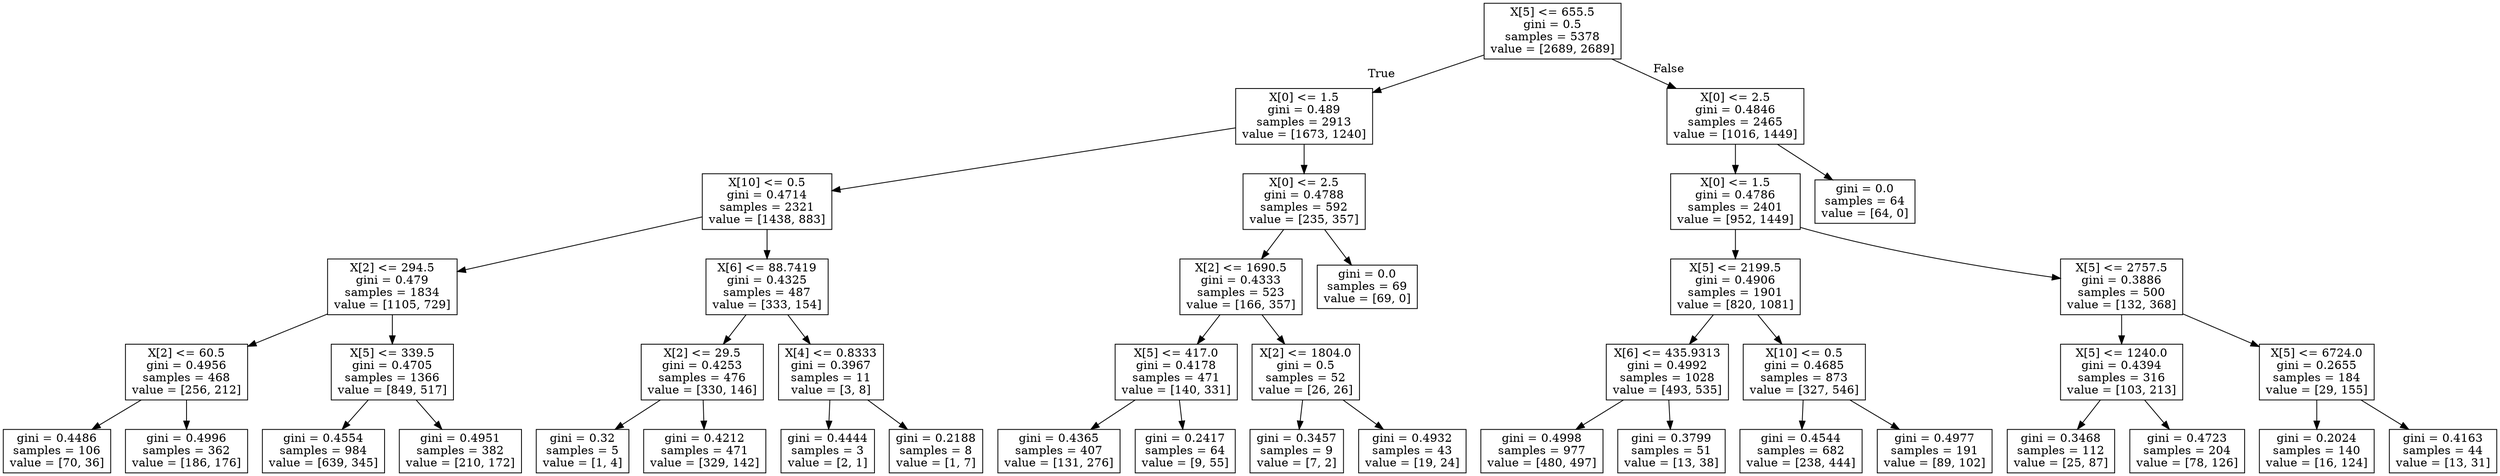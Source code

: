 digraph Tree {
node [shape=box] ;
0 [label="X[5] <= 655.5\ngini = 0.5\nsamples = 5378\nvalue = [2689, 2689]"] ;
1 [label="X[0] <= 1.5\ngini = 0.489\nsamples = 2913\nvalue = [1673, 1240]"] ;
0 -> 1 [labeldistance=2.5, labelangle=45, headlabel="True"] ;
2 [label="X[10] <= 0.5\ngini = 0.4714\nsamples = 2321\nvalue = [1438, 883]"] ;
1 -> 2 ;
3 [label="X[2] <= 294.5\ngini = 0.479\nsamples = 1834\nvalue = [1105, 729]"] ;
2 -> 3 ;
4 [label="X[2] <= 60.5\ngini = 0.4956\nsamples = 468\nvalue = [256, 212]"] ;
3 -> 4 ;
5 [label="gini = 0.4486\nsamples = 106\nvalue = [70, 36]"] ;
4 -> 5 ;
6 [label="gini = 0.4996\nsamples = 362\nvalue = [186, 176]"] ;
4 -> 6 ;
7 [label="X[5] <= 339.5\ngini = 0.4705\nsamples = 1366\nvalue = [849, 517]"] ;
3 -> 7 ;
8 [label="gini = 0.4554\nsamples = 984\nvalue = [639, 345]"] ;
7 -> 8 ;
9 [label="gini = 0.4951\nsamples = 382\nvalue = [210, 172]"] ;
7 -> 9 ;
10 [label="X[6] <= 88.7419\ngini = 0.4325\nsamples = 487\nvalue = [333, 154]"] ;
2 -> 10 ;
11 [label="X[2] <= 29.5\ngini = 0.4253\nsamples = 476\nvalue = [330, 146]"] ;
10 -> 11 ;
12 [label="gini = 0.32\nsamples = 5\nvalue = [1, 4]"] ;
11 -> 12 ;
13 [label="gini = 0.4212\nsamples = 471\nvalue = [329, 142]"] ;
11 -> 13 ;
14 [label="X[4] <= 0.8333\ngini = 0.3967\nsamples = 11\nvalue = [3, 8]"] ;
10 -> 14 ;
15 [label="gini = 0.4444\nsamples = 3\nvalue = [2, 1]"] ;
14 -> 15 ;
16 [label="gini = 0.2188\nsamples = 8\nvalue = [1, 7]"] ;
14 -> 16 ;
17 [label="X[0] <= 2.5\ngini = 0.4788\nsamples = 592\nvalue = [235, 357]"] ;
1 -> 17 ;
18 [label="X[2] <= 1690.5\ngini = 0.4333\nsamples = 523\nvalue = [166, 357]"] ;
17 -> 18 ;
19 [label="X[5] <= 417.0\ngini = 0.4178\nsamples = 471\nvalue = [140, 331]"] ;
18 -> 19 ;
20 [label="gini = 0.4365\nsamples = 407\nvalue = [131, 276]"] ;
19 -> 20 ;
21 [label="gini = 0.2417\nsamples = 64\nvalue = [9, 55]"] ;
19 -> 21 ;
22 [label="X[2] <= 1804.0\ngini = 0.5\nsamples = 52\nvalue = [26, 26]"] ;
18 -> 22 ;
23 [label="gini = 0.3457\nsamples = 9\nvalue = [7, 2]"] ;
22 -> 23 ;
24 [label="gini = 0.4932\nsamples = 43\nvalue = [19, 24]"] ;
22 -> 24 ;
25 [label="gini = 0.0\nsamples = 69\nvalue = [69, 0]"] ;
17 -> 25 ;
26 [label="X[0] <= 2.5\ngini = 0.4846\nsamples = 2465\nvalue = [1016, 1449]"] ;
0 -> 26 [labeldistance=2.5, labelangle=-45, headlabel="False"] ;
27 [label="X[0] <= 1.5\ngini = 0.4786\nsamples = 2401\nvalue = [952, 1449]"] ;
26 -> 27 ;
28 [label="X[5] <= 2199.5\ngini = 0.4906\nsamples = 1901\nvalue = [820, 1081]"] ;
27 -> 28 ;
29 [label="X[6] <= 435.9313\ngini = 0.4992\nsamples = 1028\nvalue = [493, 535]"] ;
28 -> 29 ;
30 [label="gini = 0.4998\nsamples = 977\nvalue = [480, 497]"] ;
29 -> 30 ;
31 [label="gini = 0.3799\nsamples = 51\nvalue = [13, 38]"] ;
29 -> 31 ;
32 [label="X[10] <= 0.5\ngini = 0.4685\nsamples = 873\nvalue = [327, 546]"] ;
28 -> 32 ;
33 [label="gini = 0.4544\nsamples = 682\nvalue = [238, 444]"] ;
32 -> 33 ;
34 [label="gini = 0.4977\nsamples = 191\nvalue = [89, 102]"] ;
32 -> 34 ;
35 [label="X[5] <= 2757.5\ngini = 0.3886\nsamples = 500\nvalue = [132, 368]"] ;
27 -> 35 ;
36 [label="X[5] <= 1240.0\ngini = 0.4394\nsamples = 316\nvalue = [103, 213]"] ;
35 -> 36 ;
37 [label="gini = 0.3468\nsamples = 112\nvalue = [25, 87]"] ;
36 -> 37 ;
38 [label="gini = 0.4723\nsamples = 204\nvalue = [78, 126]"] ;
36 -> 38 ;
39 [label="X[5] <= 6724.0\ngini = 0.2655\nsamples = 184\nvalue = [29, 155]"] ;
35 -> 39 ;
40 [label="gini = 0.2024\nsamples = 140\nvalue = [16, 124]"] ;
39 -> 40 ;
41 [label="gini = 0.4163\nsamples = 44\nvalue = [13, 31]"] ;
39 -> 41 ;
42 [label="gini = 0.0\nsamples = 64\nvalue = [64, 0]"] ;
26 -> 42 ;
}